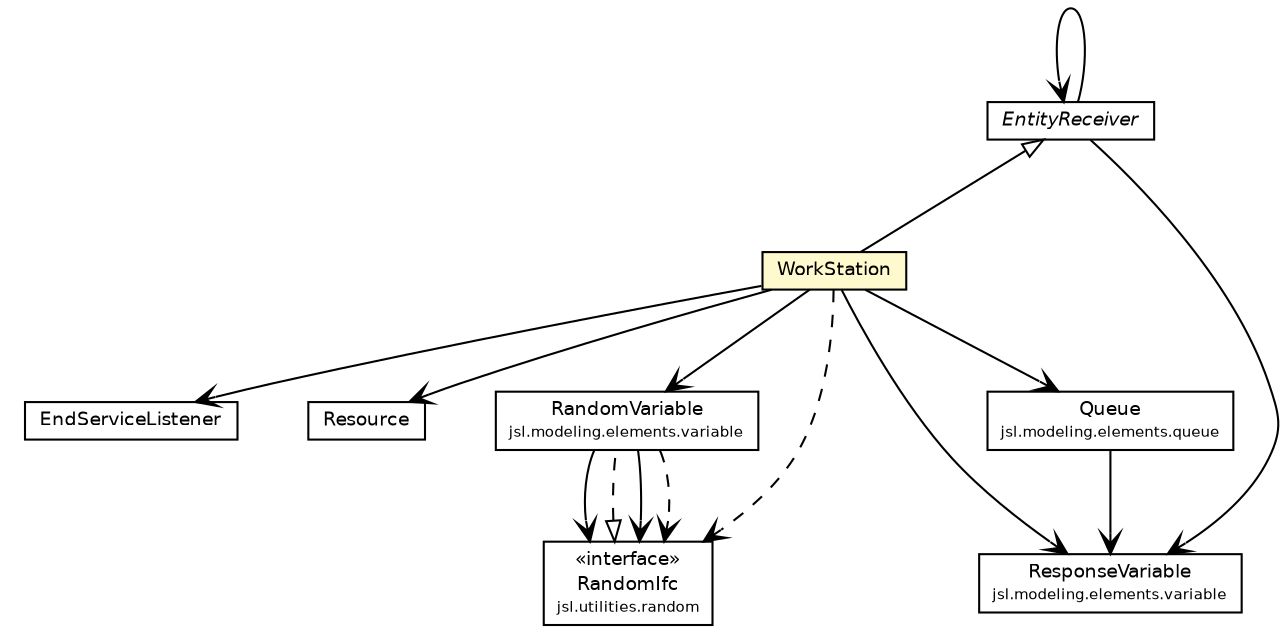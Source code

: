 #!/usr/local/bin/dot
#
# Class diagram 
# Generated by UMLGraph version 5.4 (http://www.umlgraph.org/)
#

digraph G {
	edge [fontname="Helvetica",fontsize=10,labelfontname="Helvetica",labelfontsize=10];
	node [fontname="Helvetica",fontsize=10,shape=plaintext];
	nodesep=0.25;
	ranksep=0.5;
	// jsl.modeling.elements.queue.Queue
	c216075 [label=<<table title="jsl.modeling.elements.queue.Queue" border="0" cellborder="1" cellspacing="0" cellpadding="2" port="p" href="../queue/Queue.html">
		<tr><td><table border="0" cellspacing="0" cellpadding="1">
<tr><td align="center" balign="center"> Queue </td></tr>
<tr><td align="center" balign="center"><font point-size="7.0"> jsl.modeling.elements.queue </font></td></tr>
		</table></td></tr>
		</table>>, URL="../queue/Queue.html", fontname="Helvetica", fontcolor="black", fontsize=9.0];
	// jsl.modeling.elements.resource.WorkStation
	c216082 [label=<<table title="jsl.modeling.elements.resource.WorkStation" border="0" cellborder="1" cellspacing="0" cellpadding="2" port="p" bgcolor="lemonChiffon" href="./WorkStation.html">
		<tr><td><table border="0" cellspacing="0" cellpadding="1">
<tr><td align="center" balign="center"> WorkStation </td></tr>
		</table></td></tr>
		</table>>, URL="./WorkStation.html", fontname="Helvetica", fontcolor="black", fontsize=9.0];
	// jsl.modeling.elements.resource.WorkStation.EndServiceListener
	c216083 [label=<<table title="jsl.modeling.elements.resource.WorkStation.EndServiceListener" border="0" cellborder="1" cellspacing="0" cellpadding="2" port="p" href="./WorkStation.EndServiceListener.html">
		<tr><td><table border="0" cellspacing="0" cellpadding="1">
<tr><td align="center" balign="center"> EndServiceListener </td></tr>
		</table></td></tr>
		</table>>, URL="./WorkStation.EndServiceListener.html", fontname="Helvetica", fontcolor="black", fontsize=9.0];
	// jsl.modeling.elements.resource.Resource
	c216106 [label=<<table title="jsl.modeling.elements.resource.Resource" border="0" cellborder="1" cellspacing="0" cellpadding="2" port="p" href="./Resource.html">
		<tr><td><table border="0" cellspacing="0" cellpadding="1">
<tr><td align="center" balign="center"> Resource </td></tr>
		</table></td></tr>
		</table>>, URL="./Resource.html", fontname="Helvetica", fontcolor="black", fontsize=9.0];
	// jsl.modeling.elements.resource.EntityReceiver
	c216133 [label=<<table title="jsl.modeling.elements.resource.EntityReceiver" border="0" cellborder="1" cellspacing="0" cellpadding="2" port="p" href="./EntityReceiver.html">
		<tr><td><table border="0" cellspacing="0" cellpadding="1">
<tr><td align="center" balign="center"><font face="Helvetica-Oblique"> EntityReceiver </font></td></tr>
		</table></td></tr>
		</table>>, URL="./EntityReceiver.html", fontname="Helvetica", fontcolor="black", fontsize=9.0];
	// jsl.modeling.elements.variable.ResponseVariable
	c216216 [label=<<table title="jsl.modeling.elements.variable.ResponseVariable" border="0" cellborder="1" cellspacing="0" cellpadding="2" port="p" href="../variable/ResponseVariable.html">
		<tr><td><table border="0" cellspacing="0" cellpadding="1">
<tr><td align="center" balign="center"> ResponseVariable </td></tr>
<tr><td align="center" balign="center"><font point-size="7.0"> jsl.modeling.elements.variable </font></td></tr>
		</table></td></tr>
		</table>>, URL="../variable/ResponseVariable.html", fontname="Helvetica", fontcolor="black", fontsize=9.0];
	// jsl.modeling.elements.variable.RandomVariable
	c216218 [label=<<table title="jsl.modeling.elements.variable.RandomVariable" border="0" cellborder="1" cellspacing="0" cellpadding="2" port="p" href="../variable/RandomVariable.html">
		<tr><td><table border="0" cellspacing="0" cellpadding="1">
<tr><td align="center" balign="center"> RandomVariable </td></tr>
<tr><td align="center" balign="center"><font point-size="7.0"> jsl.modeling.elements.variable </font></td></tr>
		</table></td></tr>
		</table>>, URL="../variable/RandomVariable.html", fontname="Helvetica", fontcolor="black", fontsize=9.0];
	// jsl.utilities.random.RandomIfc
	c216310 [label=<<table title="jsl.utilities.random.RandomIfc" border="0" cellborder="1" cellspacing="0" cellpadding="2" port="p" href="../../../utilities/random/RandomIfc.html">
		<tr><td><table border="0" cellspacing="0" cellpadding="1">
<tr><td align="center" balign="center"> &#171;interface&#187; </td></tr>
<tr><td align="center" balign="center"> RandomIfc </td></tr>
<tr><td align="center" balign="center"><font point-size="7.0"> jsl.utilities.random </font></td></tr>
		</table></td></tr>
		</table>>, URL="../../../utilities/random/RandomIfc.html", fontname="Helvetica", fontcolor="black", fontsize=9.0];
	//jsl.modeling.elements.resource.WorkStation extends jsl.modeling.elements.resource.EntityReceiver
	c216133:p -> c216082:p [dir=back,arrowtail=empty];
	//jsl.modeling.elements.variable.RandomVariable implements jsl.utilities.random.RandomIfc
	c216310:p -> c216218:p [dir=back,arrowtail=empty,style=dashed];
	// jsl.modeling.elements.queue.Queue NAVASSOC jsl.modeling.elements.variable.ResponseVariable
	c216075:p -> c216216:p [taillabel="", label="", headlabel="", fontname="Helvetica", fontcolor="black", fontsize=10.0, color="black", arrowhead=open];
	// jsl.modeling.elements.resource.WorkStation NAVASSOC jsl.modeling.elements.queue.Queue
	c216082:p -> c216075:p [taillabel="", label="", headlabel="", fontname="Helvetica", fontcolor="black", fontsize=10.0, color="black", arrowhead=open];
	// jsl.modeling.elements.resource.WorkStation NAVASSOC jsl.modeling.elements.resource.Resource
	c216082:p -> c216106:p [taillabel="", label="", headlabel="", fontname="Helvetica", fontcolor="black", fontsize=10.0, color="black", arrowhead=open];
	// jsl.modeling.elements.resource.WorkStation NAVASSOC jsl.modeling.elements.variable.ResponseVariable
	c216082:p -> c216216:p [taillabel="", label="", headlabel="", fontname="Helvetica", fontcolor="black", fontsize=10.0, color="black", arrowhead=open];
	// jsl.modeling.elements.resource.WorkStation NAVASSOC jsl.modeling.elements.variable.RandomVariable
	c216082:p -> c216218:p [taillabel="", label="", headlabel="", fontname="Helvetica", fontcolor="black", fontsize=10.0, color="black", arrowhead=open];
	// jsl.modeling.elements.resource.WorkStation NAVASSOC jsl.modeling.elements.resource.WorkStation.EndServiceListener
	c216082:p -> c216083:p [taillabel="", label="", headlabel="", fontname="Helvetica", fontcolor="black", fontsize=10.0, color="black", arrowhead=open];
	// jsl.modeling.elements.resource.EntityReceiver NAVASSOC jsl.modeling.elements.variable.ResponseVariable
	c216133:p -> c216216:p [taillabel="", label="", headlabel="", fontname="Helvetica", fontcolor="black", fontsize=10.0, color="black", arrowhead=open];
	// jsl.modeling.elements.resource.EntityReceiver NAVASSOC jsl.modeling.elements.resource.EntityReceiver
	c216133:p -> c216133:p [taillabel="", label="", headlabel="", fontname="Helvetica", fontcolor="black", fontsize=10.0, color="black", arrowhead=open];
	// jsl.modeling.elements.variable.RandomVariable NAVASSOC jsl.utilities.random.RandomIfc
	c216218:p -> c216310:p [taillabel="", label="", headlabel="", fontname="Helvetica", fontcolor="black", fontsize=10.0, color="black", arrowhead=open];
	// jsl.modeling.elements.variable.RandomVariable NAVASSOC jsl.utilities.random.RandomIfc
	c216218:p -> c216310:p [taillabel="", label="", headlabel="", fontname="Helvetica", fontcolor="black", fontsize=10.0, color="black", arrowhead=open];
	// jsl.modeling.elements.resource.WorkStation DEPEND jsl.utilities.random.RandomIfc
	c216082:p -> c216310:p [taillabel="", label="", headlabel="", fontname="Helvetica", fontcolor="black", fontsize=10.0, color="black", arrowhead=open, style=dashed];
	// jsl.modeling.elements.variable.RandomVariable DEPEND jsl.utilities.random.RandomIfc
	c216218:p -> c216310:p [taillabel="", label="", headlabel="", fontname="Helvetica", fontcolor="black", fontsize=10.0, color="black", arrowhead=open, style=dashed];
}

